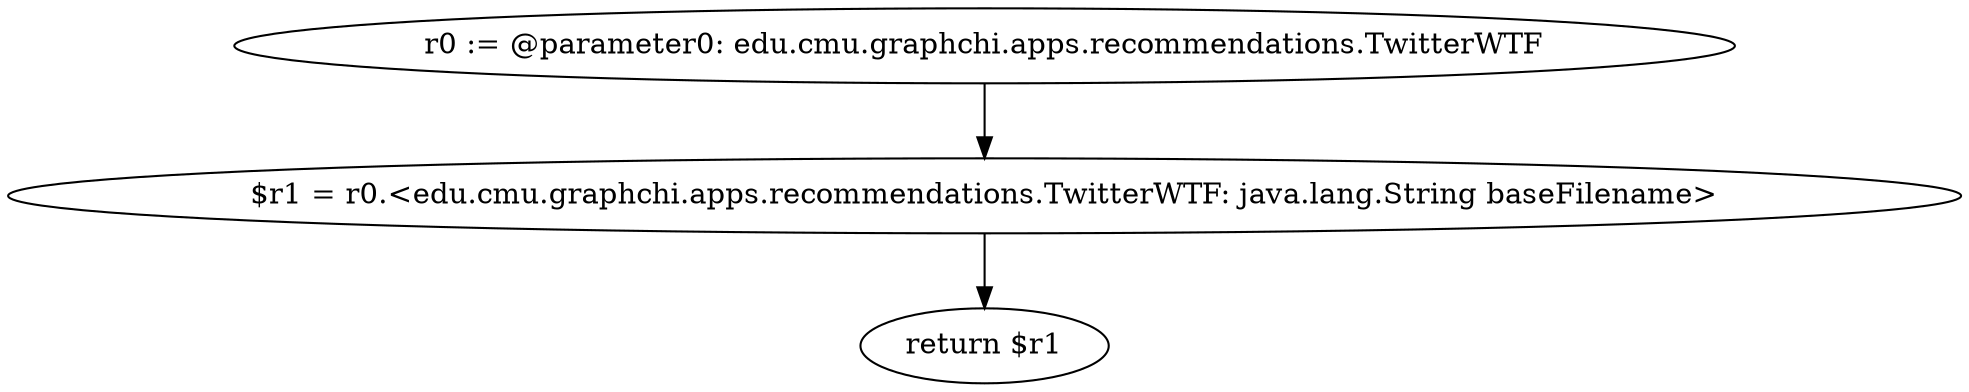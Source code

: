 digraph "unitGraph" {
    "r0 := @parameter0: edu.cmu.graphchi.apps.recommendations.TwitterWTF"
    "$r1 = r0.<edu.cmu.graphchi.apps.recommendations.TwitterWTF: java.lang.String baseFilename>"
    "return $r1"
    "r0 := @parameter0: edu.cmu.graphchi.apps.recommendations.TwitterWTF"->"$r1 = r0.<edu.cmu.graphchi.apps.recommendations.TwitterWTF: java.lang.String baseFilename>";
    "$r1 = r0.<edu.cmu.graphchi.apps.recommendations.TwitterWTF: java.lang.String baseFilename>"->"return $r1";
}
